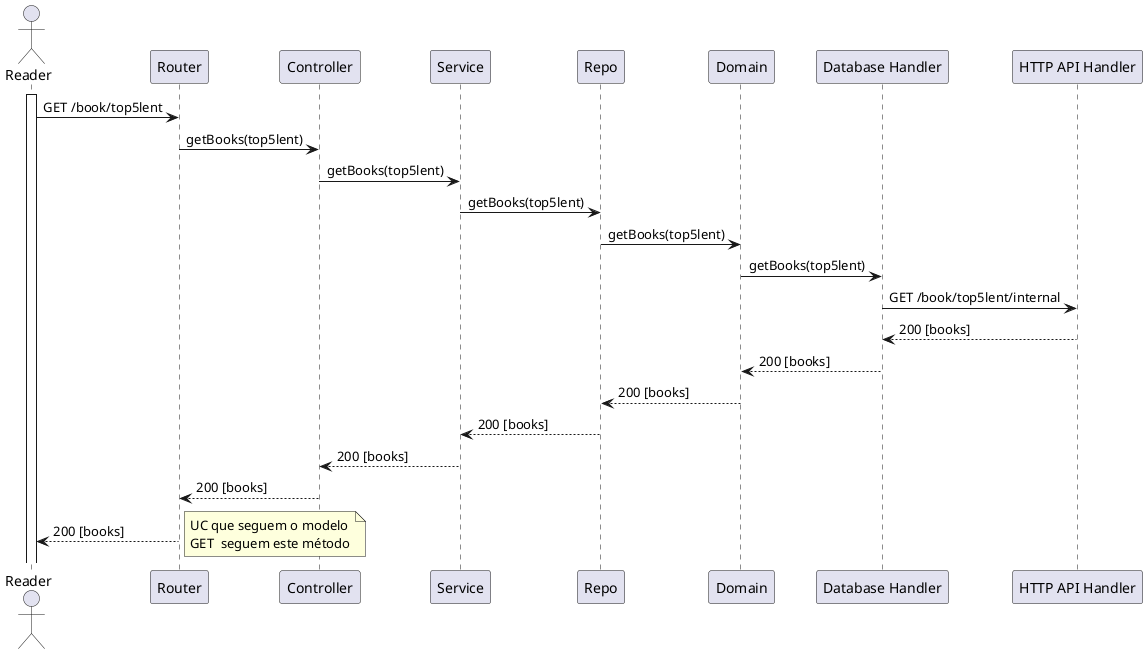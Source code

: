 @startuml
actor "Reader" as Client
participant "Router" as Router
participant "Controller" as Controller
participant "Service" as Service
participant "Repo" as Repo
participant "Domain" as Domain
participant "Database Handler" as DBHandler
participant "HTTP API Handler" as APIHandler

activate Client

Client -> Router: GET /book/top5lent
Router -> Controller: getBooks(top5lent)
Controller -> Service: getBooks(top5lent)
Service -> Repo: getBooks(top5lent)
Repo -> Domain: getBooks(top5lent)
Domain -> DBHandler: getBooks(top5lent)
DBHandler -> APIHandler: GET /book/top5lent/internal
APIHandler --> DBHandler: 200 [books]
DBHandler --> Domain: 200 [books]
Domain --> Repo: 200 [books]
Repo --> Service: 200 [books]
Service --> Controller: 200 [books]
Controller --> Router: 200 [books]
Router --> Client: 200 [books]

note right
UC que seguem o modelo
GET  seguem este método
end note

@enduml
